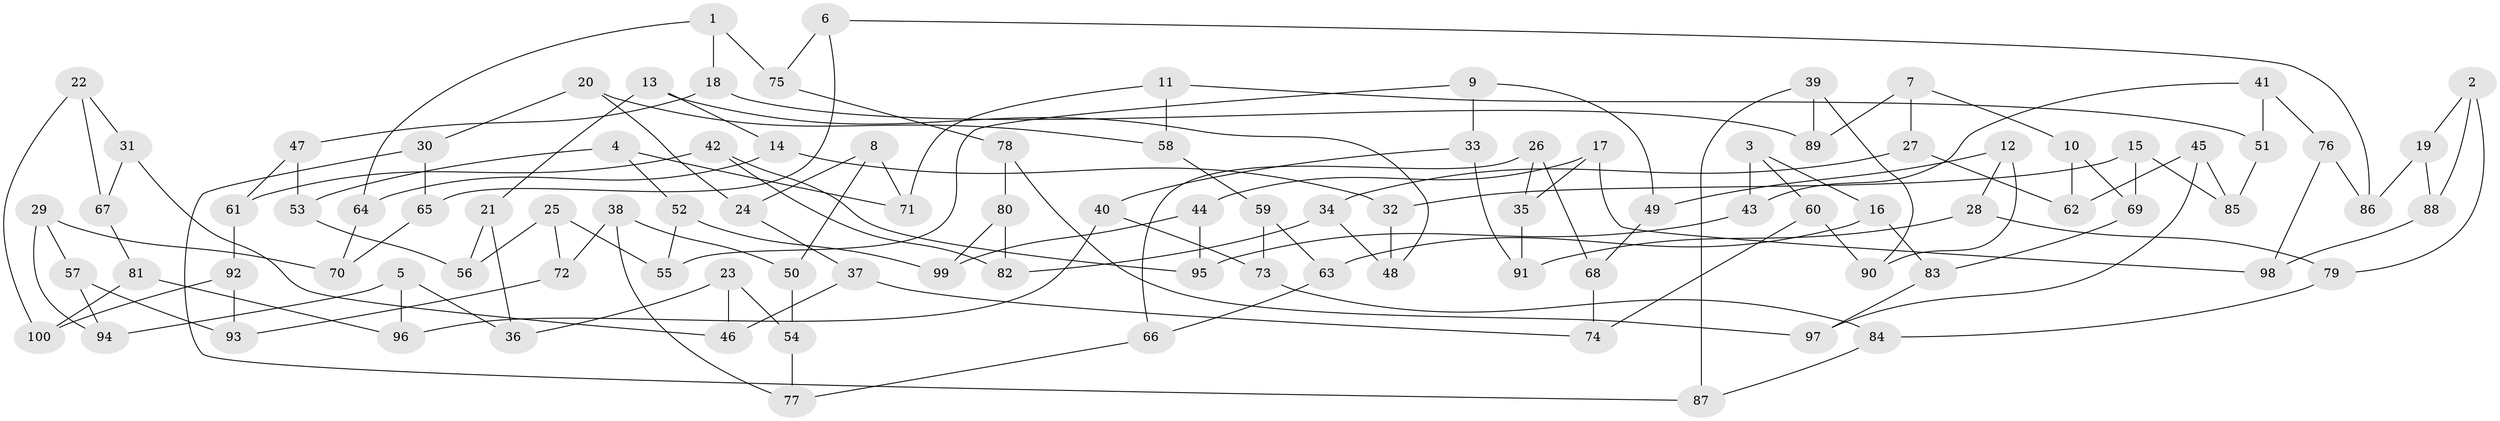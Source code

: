 // Generated by graph-tools (version 1.1) at 2025/39/02/21/25 10:39:00]
// undirected, 100 vertices, 150 edges
graph export_dot {
graph [start="1"]
  node [color=gray90,style=filled];
  1;
  2;
  3;
  4;
  5;
  6;
  7;
  8;
  9;
  10;
  11;
  12;
  13;
  14;
  15;
  16;
  17;
  18;
  19;
  20;
  21;
  22;
  23;
  24;
  25;
  26;
  27;
  28;
  29;
  30;
  31;
  32;
  33;
  34;
  35;
  36;
  37;
  38;
  39;
  40;
  41;
  42;
  43;
  44;
  45;
  46;
  47;
  48;
  49;
  50;
  51;
  52;
  53;
  54;
  55;
  56;
  57;
  58;
  59;
  60;
  61;
  62;
  63;
  64;
  65;
  66;
  67;
  68;
  69;
  70;
  71;
  72;
  73;
  74;
  75;
  76;
  77;
  78;
  79;
  80;
  81;
  82;
  83;
  84;
  85;
  86;
  87;
  88;
  89;
  90;
  91;
  92;
  93;
  94;
  95;
  96;
  97;
  98;
  99;
  100;
  1 -- 75;
  1 -- 18;
  1 -- 64;
  2 -- 79;
  2 -- 19;
  2 -- 88;
  3 -- 60;
  3 -- 16;
  3 -- 43;
  4 -- 53;
  4 -- 52;
  4 -- 71;
  5 -- 94;
  5 -- 36;
  5 -- 96;
  6 -- 86;
  6 -- 65;
  6 -- 75;
  7 -- 10;
  7 -- 27;
  7 -- 89;
  8 -- 50;
  8 -- 71;
  8 -- 24;
  9 -- 33;
  9 -- 55;
  9 -- 49;
  10 -- 69;
  10 -- 62;
  11 -- 51;
  11 -- 58;
  11 -- 71;
  12 -- 90;
  12 -- 49;
  12 -- 28;
  13 -- 14;
  13 -- 21;
  13 -- 48;
  14 -- 64;
  14 -- 32;
  15 -- 69;
  15 -- 32;
  15 -- 85;
  16 -- 63;
  16 -- 83;
  17 -- 98;
  17 -- 35;
  17 -- 44;
  18 -- 89;
  18 -- 47;
  19 -- 86;
  19 -- 88;
  20 -- 24;
  20 -- 30;
  20 -- 58;
  21 -- 56;
  21 -- 36;
  22 -- 100;
  22 -- 67;
  22 -- 31;
  23 -- 46;
  23 -- 54;
  23 -- 36;
  24 -- 37;
  25 -- 72;
  25 -- 56;
  25 -- 55;
  26 -- 35;
  26 -- 66;
  26 -- 68;
  27 -- 34;
  27 -- 62;
  28 -- 79;
  28 -- 91;
  29 -- 94;
  29 -- 70;
  29 -- 57;
  30 -- 65;
  30 -- 87;
  31 -- 46;
  31 -- 67;
  32 -- 48;
  33 -- 91;
  33 -- 40;
  34 -- 48;
  34 -- 82;
  35 -- 91;
  37 -- 46;
  37 -- 74;
  38 -- 50;
  38 -- 77;
  38 -- 72;
  39 -- 90;
  39 -- 89;
  39 -- 87;
  40 -- 73;
  40 -- 96;
  41 -- 43;
  41 -- 51;
  41 -- 76;
  42 -- 95;
  42 -- 61;
  42 -- 82;
  43 -- 95;
  44 -- 95;
  44 -- 99;
  45 -- 85;
  45 -- 62;
  45 -- 97;
  47 -- 53;
  47 -- 61;
  49 -- 68;
  50 -- 54;
  51 -- 85;
  52 -- 55;
  52 -- 99;
  53 -- 56;
  54 -- 77;
  57 -- 94;
  57 -- 93;
  58 -- 59;
  59 -- 63;
  59 -- 73;
  60 -- 90;
  60 -- 74;
  61 -- 92;
  63 -- 66;
  64 -- 70;
  65 -- 70;
  66 -- 77;
  67 -- 81;
  68 -- 74;
  69 -- 83;
  72 -- 93;
  73 -- 84;
  75 -- 78;
  76 -- 86;
  76 -- 98;
  78 -- 97;
  78 -- 80;
  79 -- 84;
  80 -- 99;
  80 -- 82;
  81 -- 100;
  81 -- 96;
  83 -- 97;
  84 -- 87;
  88 -- 98;
  92 -- 93;
  92 -- 100;
}
